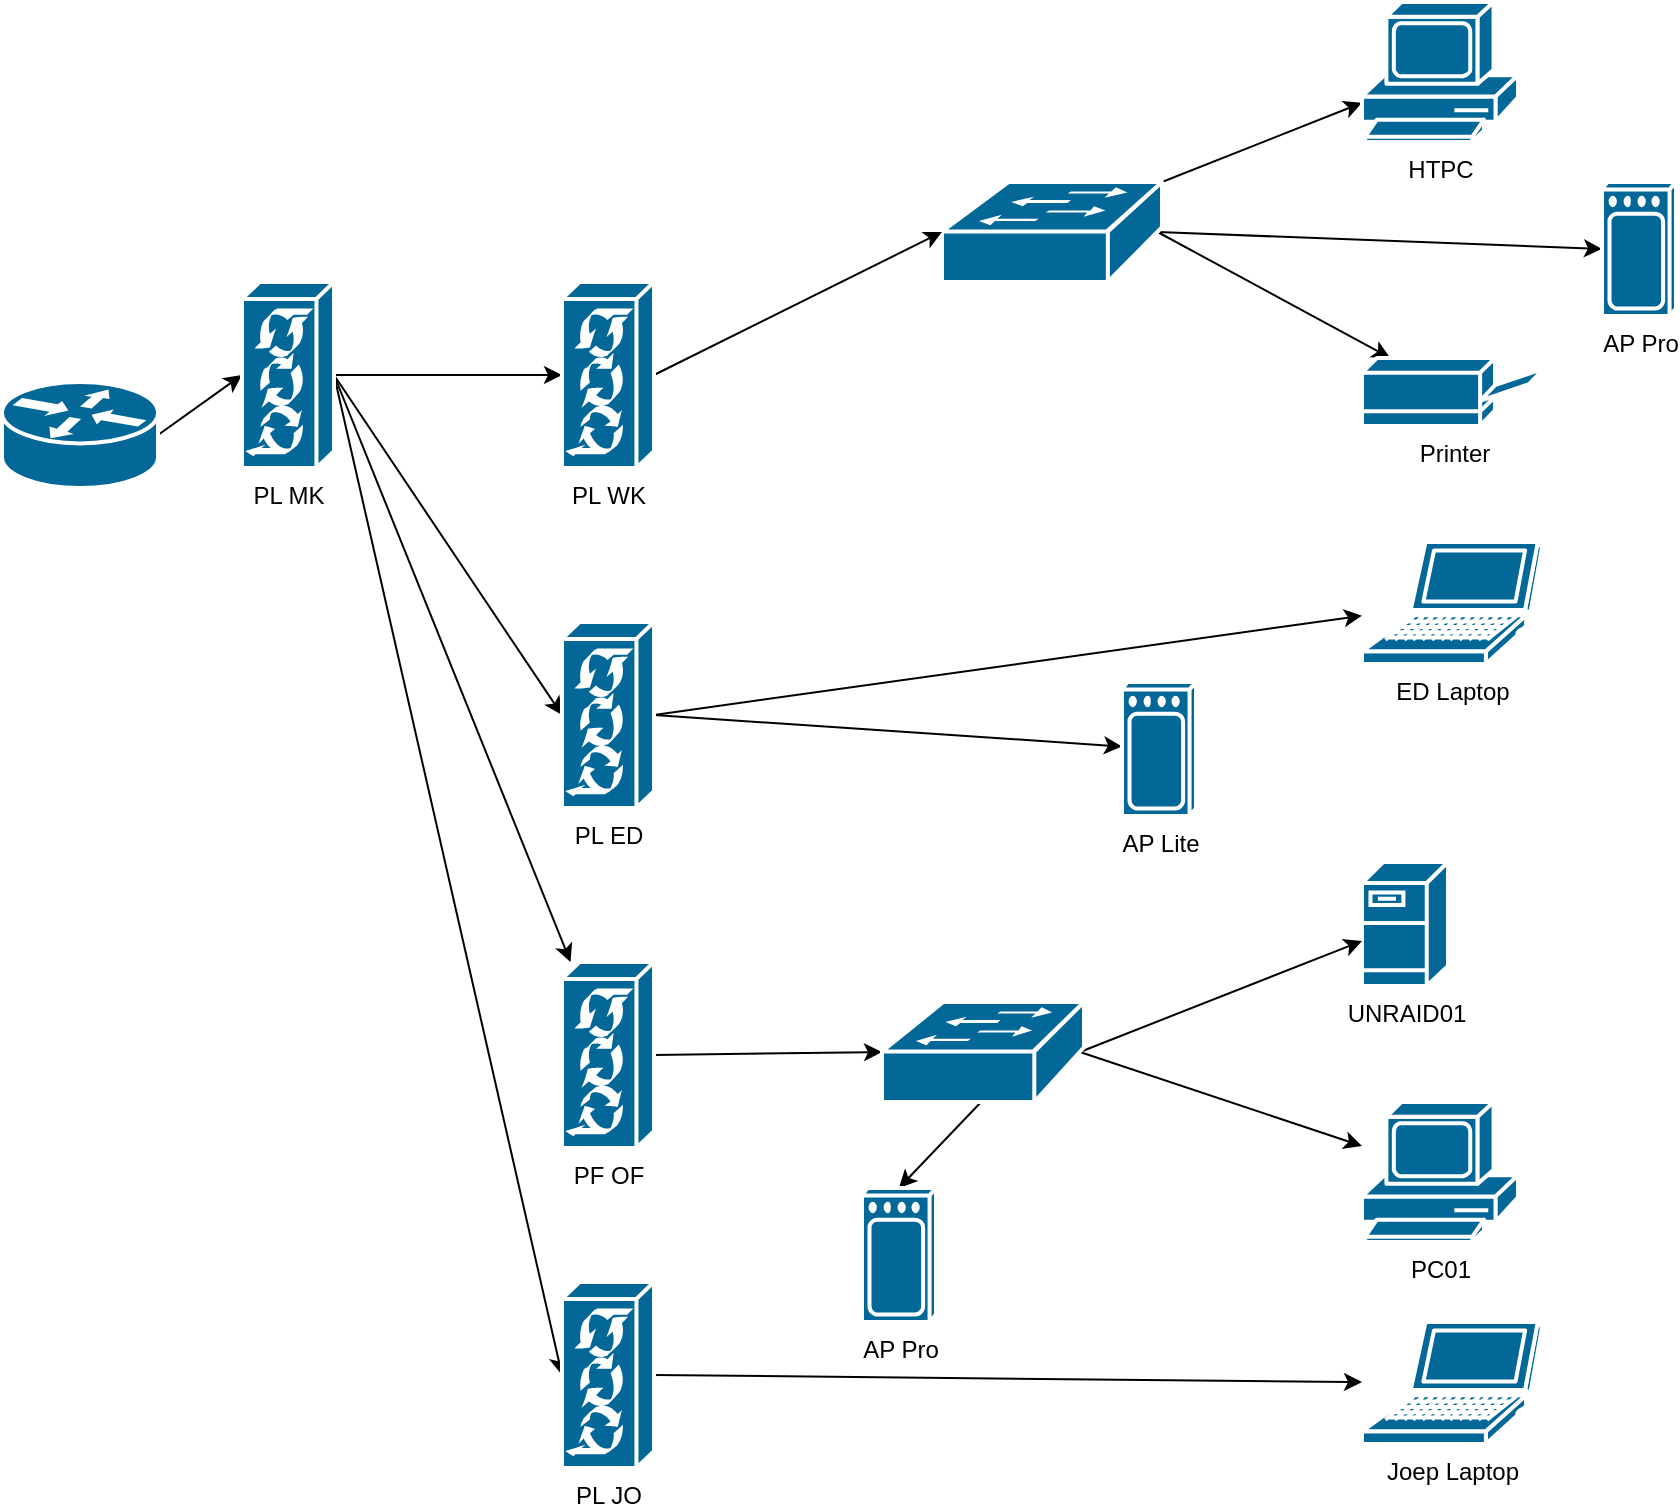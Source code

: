 <mxfile version="14.0.0" type="github">
  <diagram name="Page-1" id="c37626ed-c26b-45fb-9056-f9ebc6bb27b6">
    <mxGraphModel dx="1422" dy="911" grid="1" gridSize="10" guides="1" tooltips="1" connect="1" arrows="1" fold="1" page="1" pageScale="1" pageWidth="1100" pageHeight="850" background="#ffffff" math="0" shadow="0">
      <root>
        <mxCell id="0" />
        <mxCell id="1" parent="0" />
        <mxCell id="MeqS2ozmaetx4hanfT82-11" style="edgeStyle=none;rounded=0;orthogonalLoop=1;jettySize=auto;html=1;exitX=1;exitY=0.5;exitDx=0;exitDy=0;exitPerimeter=0;entryX=0;entryY=0.5;entryDx=0;entryDy=0;entryPerimeter=0;" edge="1" parent="1" source="MeqS2ozmaetx4hanfT82-1" target="MeqS2ozmaetx4hanfT82-3">
          <mxGeometry relative="1" as="geometry" />
        </mxCell>
        <mxCell id="MeqS2ozmaetx4hanfT82-1" value="" style="shape=mxgraph.cisco.routers.router;html=1;pointerEvents=1;dashed=0;fillColor=#036897;strokeColor=#ffffff;strokeWidth=2;verticalLabelPosition=bottom;verticalAlign=top;align=center;outlineConnect=0;" vertex="1" parent="1">
          <mxGeometry x="40" y="210" width="78" height="53" as="geometry" />
        </mxCell>
        <mxCell id="MeqS2ozmaetx4hanfT82-17" style="edgeStyle=none;rounded=0;orthogonalLoop=1;jettySize=auto;html=1;exitX=1;exitY=0;exitDx=0;exitDy=0;exitPerimeter=0;" edge="1" parent="1" source="MeqS2ozmaetx4hanfT82-2" target="MeqS2ozmaetx4hanfT82-7">
          <mxGeometry relative="1" as="geometry" />
        </mxCell>
        <mxCell id="MeqS2ozmaetx4hanfT82-25" style="edgeStyle=none;rounded=0;orthogonalLoop=1;jettySize=auto;html=1;exitX=0.98;exitY=0.5;exitDx=0;exitDy=0;exitPerimeter=0;" edge="1" parent="1" source="MeqS2ozmaetx4hanfT82-2" target="MeqS2ozmaetx4hanfT82-24">
          <mxGeometry relative="1" as="geometry" />
        </mxCell>
        <mxCell id="MeqS2ozmaetx4hanfT82-34" style="edgeStyle=none;rounded=0;orthogonalLoop=1;jettySize=auto;html=1;exitX=0.98;exitY=0.5;exitDx=0;exitDy=0;exitPerimeter=0;entryX=0;entryY=0.5;entryDx=0;entryDy=0;entryPerimeter=0;" edge="1" parent="1" source="MeqS2ozmaetx4hanfT82-2" target="MeqS2ozmaetx4hanfT82-33">
          <mxGeometry relative="1" as="geometry" />
        </mxCell>
        <mxCell id="MeqS2ozmaetx4hanfT82-2" value="" style="shape=mxgraph.cisco.switches.workgroup_switch;html=1;pointerEvents=1;dashed=0;fillColor=#036897;strokeColor=#ffffff;strokeWidth=2;verticalLabelPosition=bottom;verticalAlign=top;align=center;outlineConnect=0;" vertex="1" parent="1">
          <mxGeometry x="510" y="110" width="110" height="50" as="geometry" />
        </mxCell>
        <mxCell id="MeqS2ozmaetx4hanfT82-12" style="edgeStyle=none;rounded=0;orthogonalLoop=1;jettySize=auto;html=1;entryX=0;entryY=0.5;entryDx=0;entryDy=0;entryPerimeter=0;" edge="1" parent="1" source="MeqS2ozmaetx4hanfT82-5" target="MeqS2ozmaetx4hanfT82-5">
          <mxGeometry relative="1" as="geometry" />
        </mxCell>
        <mxCell id="MeqS2ozmaetx4hanfT82-13" style="edgeStyle=none;rounded=0;orthogonalLoop=1;jettySize=auto;html=1;exitX=1;exitY=0.5;exitDx=0;exitDy=0;exitPerimeter=0;entryX=0;entryY=0.5;entryDx=0;entryDy=0;entryPerimeter=0;" edge="1" parent="1" source="MeqS2ozmaetx4hanfT82-3" target="MeqS2ozmaetx4hanfT82-6">
          <mxGeometry relative="1" as="geometry" />
        </mxCell>
        <mxCell id="MeqS2ozmaetx4hanfT82-14" style="edgeStyle=none;rounded=0;orthogonalLoop=1;jettySize=auto;html=1;exitX=1;exitY=0.5;exitDx=0;exitDy=0;exitPerimeter=0;" edge="1" parent="1" source="MeqS2ozmaetx4hanfT82-3" target="MeqS2ozmaetx4hanfT82-5">
          <mxGeometry relative="1" as="geometry" />
        </mxCell>
        <mxCell id="MeqS2ozmaetx4hanfT82-15" style="edgeStyle=none;rounded=0;orthogonalLoop=1;jettySize=auto;html=1;exitX=1;exitY=0.5;exitDx=0;exitDy=0;exitPerimeter=0;" edge="1" parent="1" source="MeqS2ozmaetx4hanfT82-3" target="MeqS2ozmaetx4hanfT82-4">
          <mxGeometry relative="1" as="geometry" />
        </mxCell>
        <mxCell id="MeqS2ozmaetx4hanfT82-23" style="edgeStyle=none;rounded=0;orthogonalLoop=1;jettySize=auto;html=1;exitX=1;exitY=0.5;exitDx=0;exitDy=0;exitPerimeter=0;entryX=0;entryY=0.5;entryDx=0;entryDy=0;entryPerimeter=0;" edge="1" parent="1" source="MeqS2ozmaetx4hanfT82-3" target="MeqS2ozmaetx4hanfT82-22">
          <mxGeometry relative="1" as="geometry" />
        </mxCell>
        <mxCell id="MeqS2ozmaetx4hanfT82-3" value="PL MK" style="shape=mxgraph.cisco.controllers_and_modules.virtual_switch_controller_(vsc3000);html=1;pointerEvents=1;dashed=0;fillColor=#036897;strokeColor=#ffffff;strokeWidth=2;verticalLabelPosition=bottom;verticalAlign=top;align=center;outlineConnect=0;" vertex="1" parent="1">
          <mxGeometry x="160" y="160" width="46" height="93" as="geometry" />
        </mxCell>
        <mxCell id="MeqS2ozmaetx4hanfT82-29" style="edgeStyle=none;rounded=0;orthogonalLoop=1;jettySize=auto;html=1;exitX=1;exitY=0.5;exitDx=0;exitDy=0;exitPerimeter=0;entryX=0;entryY=0.5;entryDx=0;entryDy=0;entryPerimeter=0;" edge="1" parent="1" source="MeqS2ozmaetx4hanfT82-4" target="MeqS2ozmaetx4hanfT82-28">
          <mxGeometry relative="1" as="geometry" />
        </mxCell>
        <mxCell id="MeqS2ozmaetx4hanfT82-4" value="PF OF" style="shape=mxgraph.cisco.controllers_and_modules.virtual_switch_controller_(vsc3000);html=1;pointerEvents=1;dashed=0;fillColor=#036897;strokeColor=#ffffff;strokeWidth=2;verticalLabelPosition=bottom;verticalAlign=top;align=center;outlineConnect=0;" vertex="1" parent="1">
          <mxGeometry x="320" y="500" width="46" height="93" as="geometry" />
        </mxCell>
        <mxCell id="MeqS2ozmaetx4hanfT82-16" style="edgeStyle=none;rounded=0;orthogonalLoop=1;jettySize=auto;html=1;exitX=1;exitY=0.5;exitDx=0;exitDy=0;exitPerimeter=0;entryX=0;entryY=0.5;entryDx=0;entryDy=0;entryPerimeter=0;" edge="1" parent="1" source="MeqS2ozmaetx4hanfT82-5" target="MeqS2ozmaetx4hanfT82-2">
          <mxGeometry relative="1" as="geometry" />
        </mxCell>
        <mxCell id="MeqS2ozmaetx4hanfT82-5" value="PL WK" style="shape=mxgraph.cisco.controllers_and_modules.virtual_switch_controller_(vsc3000);html=1;pointerEvents=1;dashed=0;fillColor=#036897;strokeColor=#ffffff;strokeWidth=2;verticalLabelPosition=bottom;verticalAlign=top;align=center;outlineConnect=0;" vertex="1" parent="1">
          <mxGeometry x="320" y="160" width="46" height="93" as="geometry" />
        </mxCell>
        <mxCell id="MeqS2ozmaetx4hanfT82-18" style="edgeStyle=none;rounded=0;orthogonalLoop=1;jettySize=auto;html=1;exitX=1;exitY=0.5;exitDx=0;exitDy=0;exitPerimeter=0;" edge="1" parent="1" source="MeqS2ozmaetx4hanfT82-6" target="MeqS2ozmaetx4hanfT82-8">
          <mxGeometry relative="1" as="geometry" />
        </mxCell>
        <mxCell id="MeqS2ozmaetx4hanfT82-35" style="edgeStyle=none;rounded=0;orthogonalLoop=1;jettySize=auto;html=1;exitX=1;exitY=0.5;exitDx=0;exitDy=0;exitPerimeter=0;" edge="1" parent="1" source="MeqS2ozmaetx4hanfT82-6" target="MeqS2ozmaetx4hanfT82-32">
          <mxGeometry relative="1" as="geometry" />
        </mxCell>
        <mxCell id="MeqS2ozmaetx4hanfT82-6" value="PL ED" style="shape=mxgraph.cisco.controllers_and_modules.virtual_switch_controller_(vsc3000);html=1;pointerEvents=1;dashed=0;fillColor=#036897;strokeColor=#ffffff;strokeWidth=2;verticalLabelPosition=bottom;verticalAlign=top;align=center;outlineConnect=0;" vertex="1" parent="1">
          <mxGeometry x="320" y="330" width="46" height="93" as="geometry" />
        </mxCell>
        <mxCell id="MeqS2ozmaetx4hanfT82-7" value="HTPC" style="shape=mxgraph.cisco.computers_and_peripherals.pc;html=1;pointerEvents=1;dashed=0;fillColor=#036897;strokeColor=#ffffff;strokeWidth=2;verticalLabelPosition=bottom;verticalAlign=top;align=center;outlineConnect=0;" vertex="1" parent="1">
          <mxGeometry x="720" y="20" width="78" height="70" as="geometry" />
        </mxCell>
        <mxCell id="MeqS2ozmaetx4hanfT82-8" value="ED Laptop" style="shape=mxgraph.cisco.computers_and_peripherals.laptop;html=1;pointerEvents=1;dashed=0;fillColor=#036897;strokeColor=#ffffff;strokeWidth=2;verticalLabelPosition=bottom;verticalAlign=top;align=center;outlineConnect=0;" vertex="1" parent="1">
          <mxGeometry x="720" y="290" width="90" height="61" as="geometry" />
        </mxCell>
        <mxCell id="MeqS2ozmaetx4hanfT82-9" value="UNRAID01" style="shape=mxgraph.cisco.servers.fileserver;html=1;pointerEvents=1;dashed=0;fillColor=#036897;strokeColor=#ffffff;strokeWidth=2;verticalLabelPosition=bottom;verticalAlign=top;align=center;outlineConnect=0;" vertex="1" parent="1">
          <mxGeometry x="720" y="450" width="43" height="62" as="geometry" />
        </mxCell>
        <mxCell id="MeqS2ozmaetx4hanfT82-10" value="PC01" style="shape=mxgraph.cisco.computers_and_peripherals.pc;html=1;pointerEvents=1;dashed=0;fillColor=#036897;strokeColor=#ffffff;strokeWidth=2;verticalLabelPosition=bottom;verticalAlign=top;align=center;outlineConnect=0;" vertex="1" parent="1">
          <mxGeometry x="720" y="570" width="78" height="70" as="geometry" />
        </mxCell>
        <mxCell id="MeqS2ozmaetx4hanfT82-27" style="edgeStyle=none;rounded=0;orthogonalLoop=1;jettySize=auto;html=1;exitX=1;exitY=0.5;exitDx=0;exitDy=0;exitPerimeter=0;" edge="1" parent="1" source="MeqS2ozmaetx4hanfT82-22" target="MeqS2ozmaetx4hanfT82-26">
          <mxGeometry relative="1" as="geometry" />
        </mxCell>
        <mxCell id="MeqS2ozmaetx4hanfT82-22" value="PL JO" style="shape=mxgraph.cisco.controllers_and_modules.virtual_switch_controller_(vsc3000);html=1;pointerEvents=1;dashed=0;fillColor=#036897;strokeColor=#ffffff;strokeWidth=2;verticalLabelPosition=bottom;verticalAlign=top;align=center;outlineConnect=0;" vertex="1" parent="1">
          <mxGeometry x="320" y="660" width="46" height="93" as="geometry" />
        </mxCell>
        <mxCell id="MeqS2ozmaetx4hanfT82-24" value="Printer" style="shape=mxgraph.cisco.computers_and_peripherals.printer;html=1;pointerEvents=1;dashed=0;fillColor=#036897;strokeColor=#ffffff;strokeWidth=2;verticalLabelPosition=bottom;verticalAlign=top;align=center;outlineConnect=0;" vertex="1" parent="1">
          <mxGeometry x="720" y="198" width="91" height="34" as="geometry" />
        </mxCell>
        <mxCell id="MeqS2ozmaetx4hanfT82-26" value="Joep Laptop" style="shape=mxgraph.cisco.computers_and_peripherals.laptop;html=1;pointerEvents=1;dashed=0;fillColor=#036897;strokeColor=#ffffff;strokeWidth=2;verticalLabelPosition=bottom;verticalAlign=top;align=center;outlineConnect=0;" vertex="1" parent="1">
          <mxGeometry x="720" y="680" width="90" height="61" as="geometry" />
        </mxCell>
        <mxCell id="MeqS2ozmaetx4hanfT82-30" style="edgeStyle=none;rounded=0;orthogonalLoop=1;jettySize=auto;html=1;exitX=0.98;exitY=0.5;exitDx=0;exitDy=0;exitPerimeter=0;" edge="1" parent="1" source="MeqS2ozmaetx4hanfT82-28" target="MeqS2ozmaetx4hanfT82-9">
          <mxGeometry relative="1" as="geometry" />
        </mxCell>
        <mxCell id="MeqS2ozmaetx4hanfT82-31" style="edgeStyle=none;rounded=0;orthogonalLoop=1;jettySize=auto;html=1;exitX=0.98;exitY=0.5;exitDx=0;exitDy=0;exitPerimeter=0;" edge="1" parent="1" source="MeqS2ozmaetx4hanfT82-28" target="MeqS2ozmaetx4hanfT82-10">
          <mxGeometry relative="1" as="geometry" />
        </mxCell>
        <mxCell id="MeqS2ozmaetx4hanfT82-38" style="edgeStyle=none;rounded=0;orthogonalLoop=1;jettySize=auto;html=1;exitX=0.5;exitY=0.98;exitDx=0;exitDy=0;exitPerimeter=0;entryX=0.5;entryY=0;entryDx=0;entryDy=0;entryPerimeter=0;" edge="1" parent="1" source="MeqS2ozmaetx4hanfT82-28" target="MeqS2ozmaetx4hanfT82-36">
          <mxGeometry relative="1" as="geometry" />
        </mxCell>
        <mxCell id="MeqS2ozmaetx4hanfT82-28" value="" style="shape=mxgraph.cisco.switches.workgroup_switch;html=1;pointerEvents=1;dashed=0;fillColor=#036897;strokeColor=#ffffff;strokeWidth=2;verticalLabelPosition=bottom;verticalAlign=top;align=center;outlineConnect=0;" vertex="1" parent="1">
          <mxGeometry x="480" y="520" width="101" height="50" as="geometry" />
        </mxCell>
        <mxCell id="MeqS2ozmaetx4hanfT82-32" value="AP Lite" style="shape=mxgraph.cisco.wireless.wireless;html=1;pointerEvents=1;dashed=0;fillColor=#036897;strokeColor=#ffffff;strokeWidth=2;verticalLabelPosition=bottom;verticalAlign=top;align=center;outlineConnect=0;" vertex="1" parent="1">
          <mxGeometry x="600" y="360" width="37" height="67" as="geometry" />
        </mxCell>
        <mxCell id="MeqS2ozmaetx4hanfT82-33" value="AP Pro" style="shape=mxgraph.cisco.wireless.wireless;html=1;pointerEvents=1;dashed=0;fillColor=#036897;strokeColor=#ffffff;strokeWidth=2;verticalLabelPosition=bottom;verticalAlign=top;align=center;outlineConnect=0;" vertex="1" parent="1">
          <mxGeometry x="840" y="110" width="37" height="67" as="geometry" />
        </mxCell>
        <mxCell id="MeqS2ozmaetx4hanfT82-36" value="AP Pro" style="shape=mxgraph.cisco.wireless.wireless;html=1;pointerEvents=1;dashed=0;fillColor=#036897;strokeColor=#ffffff;strokeWidth=2;verticalLabelPosition=bottom;verticalAlign=top;align=center;outlineConnect=0;" vertex="1" parent="1">
          <mxGeometry x="470" y="613" width="37" height="67" as="geometry" />
        </mxCell>
        <mxCell id="MeqS2ozmaetx4hanfT82-37" style="edgeStyle=none;rounded=0;orthogonalLoop=1;jettySize=auto;html=1;exitX=1;exitY=0.5;exitDx=0;exitDy=0;exitPerimeter=0;" edge="1" parent="1" source="MeqS2ozmaetx4hanfT82-22" target="MeqS2ozmaetx4hanfT82-22">
          <mxGeometry relative="1" as="geometry" />
        </mxCell>
      </root>
    </mxGraphModel>
  </diagram>
</mxfile>
